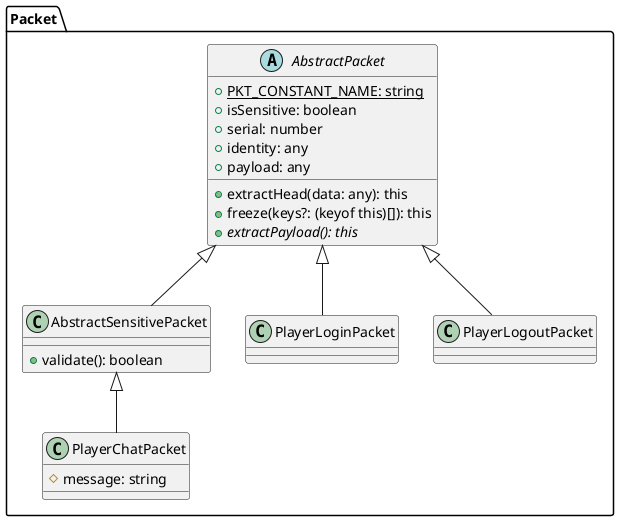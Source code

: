@startuml Packet

namespace Packet {
	abstract class AbstractPacket {
		+{static} PKT_CONSTANT_NAME: string
		+isSensitive: boolean
		+serial: number
		+identity: any
		+payload: any
		+extractHead(data: any): this
		+freeze(keys?: (keyof this)[]): this
		+{abstract} extractPayload(): this
	}

	class AbstractSensitivePacket extends AbstractPacket {
		+validate(): boolean
	}

	class PlayerChatPacket extends AbstractSensitivePacket {
		#message: string
	}

	class PlayerLoginPacket extends AbstractPacket {}
	class PlayerLogoutPacket extends AbstractPacket {}
}

@enduml
